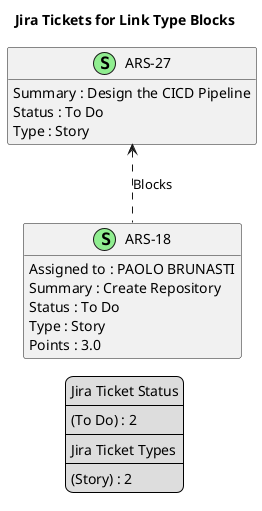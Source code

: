 @startuml
'https://plantuml.com/class-diagram

' GENERATE CLASS DIAGRAM ===========
' Generated at    : Mon May 06 11:25:29 CEST 2024

title Jira Tickets for Link Type Blocks
hide empty members

legend
Jira Ticket Status
----
(To Do) : 2
----
Jira Ticket Types
----
(Story) : 2
end legend


' Tickets =======
class "ARS-27" << (S,lightgreen) >> {
  Summary : Design the CICD Pipeline
  Status : To Do
  Type : Story
}

class "ARS-18" << (S,lightgreen) >> {
  Assigned to : PAOLO BRUNASTI
  Summary : Create Repository
  Status : To Do
  Type : Story
  Points : 3.0
}



' Links =======
"ARS-27" <.. "ARS-18" : Blocks


@enduml
